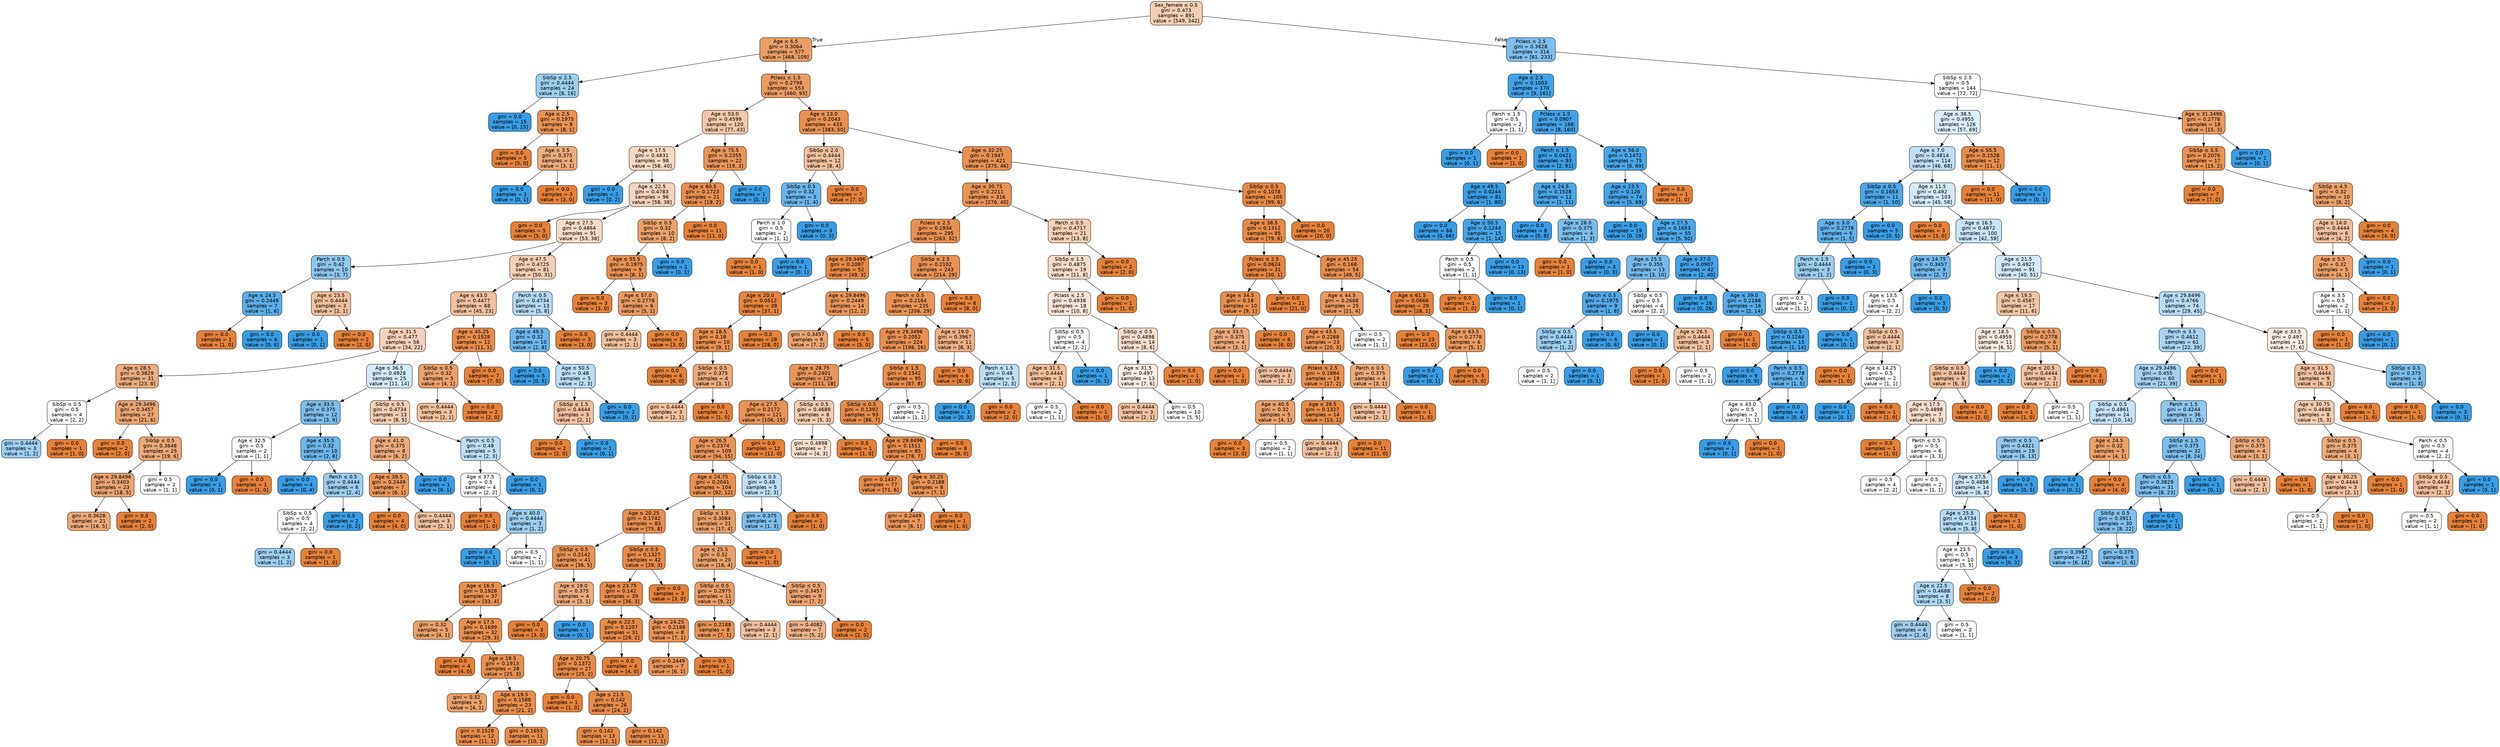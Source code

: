 digraph Tree {
node [shape=box, style="filled, rounded", color="black", fontname=helvetica] ;
edge [fontname=helvetica] ;
0 [label=<Sex_female &le; 0.5<br/>gini = 0.473<br/>samples = 891<br/>value = [549, 342]>, fillcolor="#e5813960"] ;
1 [label=<Age &le; 6.5<br/>gini = 0.3064<br/>samples = 577<br/>value = [468, 109]>, fillcolor="#e58139c4"] ;
0 -> 1 [labeldistance=2.5, labelangle=45, headlabel="True"] ;
2 [label=<SibSp &le; 2.5<br/>gini = 0.4444<br/>samples = 24<br/>value = [8, 16]>, fillcolor="#399de57f"] ;
1 -> 2 ;
3 [label=<gini = 0.0<br/>samples = 15<br/>value = [0, 15]>, fillcolor="#399de5ff"] ;
2 -> 3 ;
4 [label=<Age &le; 2.5<br/>gini = 0.1975<br/>samples = 9<br/>value = [8, 1]>, fillcolor="#e58139df"] ;
2 -> 4 ;
5 [label=<gini = 0.0<br/>samples = 5<br/>value = [5, 0]>, fillcolor="#e58139ff"] ;
4 -> 5 ;
6 [label=<Age &le; 3.5<br/>gini = 0.375<br/>samples = 4<br/>value = [3, 1]>, fillcolor="#e58139aa"] ;
4 -> 6 ;
7 [label=<gini = 0.0<br/>samples = 1<br/>value = [0, 1]>, fillcolor="#399de5ff"] ;
6 -> 7 ;
8 [label=<gini = 0.0<br/>samples = 3<br/>value = [3, 0]>, fillcolor="#e58139ff"] ;
6 -> 8 ;
9 [label=<Pclass &le; 1.5<br/>gini = 0.2798<br/>samples = 553<br/>value = [460, 93]>, fillcolor="#e58139cb"] ;
1 -> 9 ;
10 [label=<Age &le; 53.0<br/>gini = 0.4599<br/>samples = 120<br/>value = [77, 43]>, fillcolor="#e5813971"] ;
9 -> 10 ;
11 [label=<Age &le; 17.5<br/>gini = 0.4831<br/>samples = 98<br/>value = [58, 40]>, fillcolor="#e581394f"] ;
10 -> 11 ;
12 [label=<gini = 0.0<br/>samples = 2<br/>value = [0, 2]>, fillcolor="#399de5ff"] ;
11 -> 12 ;
13 [label=<Age &le; 22.5<br/>gini = 0.4783<br/>samples = 96<br/>value = [58, 38]>, fillcolor="#e5813958"] ;
11 -> 13 ;
14 [label=<gini = 0.0<br/>samples = 5<br/>value = [5, 0]>, fillcolor="#e58139ff"] ;
13 -> 14 ;
15 [label=<Age &le; 27.5<br/>gini = 0.4864<br/>samples = 91<br/>value = [53, 38]>, fillcolor="#e5813948"] ;
13 -> 15 ;
16 [label=<Parch &le; 0.5<br/>gini = 0.42<br/>samples = 10<br/>value = [3, 7]>, fillcolor="#399de592"] ;
15 -> 16 ;
17 [label=<Age &le; 24.5<br/>gini = 0.2449<br/>samples = 7<br/>value = [1, 6]>, fillcolor="#399de5d4"] ;
16 -> 17 ;
18 [label=<gini = 0.0<br/>samples = 1<br/>value = [1, 0]>, fillcolor="#e58139ff"] ;
17 -> 18 ;
19 [label=<gini = 0.0<br/>samples = 6<br/>value = [0, 6]>, fillcolor="#399de5ff"] ;
17 -> 19 ;
20 [label=<Age &le; 23.5<br/>gini = 0.4444<br/>samples = 3<br/>value = [2, 1]>, fillcolor="#e581397f"] ;
16 -> 20 ;
21 [label=<gini = 0.0<br/>samples = 1<br/>value = [0, 1]>, fillcolor="#399de5ff"] ;
20 -> 21 ;
22 [label=<gini = 0.0<br/>samples = 2<br/>value = [2, 0]>, fillcolor="#e58139ff"] ;
20 -> 22 ;
23 [label=<Age &le; 47.5<br/>gini = 0.4725<br/>samples = 81<br/>value = [50, 31]>, fillcolor="#e5813961"] ;
15 -> 23 ;
24 [label=<Age &le; 43.0<br/>gini = 0.4477<br/>samples = 68<br/>value = [45, 23]>, fillcolor="#e581397d"] ;
23 -> 24 ;
25 [label=<Age &le; 31.5<br/>gini = 0.477<br/>samples = 56<br/>value = [34, 22]>, fillcolor="#e581395a"] ;
24 -> 25 ;
26 [label=<Age &le; 28.5<br/>gini = 0.3829<br/>samples = 31<br/>value = [23, 8]>, fillcolor="#e58139a6"] ;
25 -> 26 ;
27 [label=<SibSp &le; 0.5<br/>gini = 0.5<br/>samples = 4<br/>value = [2, 2]>, fillcolor="#e5813900"] ;
26 -> 27 ;
28 [label=<gini = 0.4444<br/>samples = 3<br/>value = [1, 2]>, fillcolor="#399de57f"] ;
27 -> 28 ;
29 [label=<gini = 0.0<br/>samples = 1<br/>value = [1, 0]>, fillcolor="#e58139ff"] ;
27 -> 29 ;
30 [label=<Age &le; 29.3496<br/>gini = 0.3457<br/>samples = 27<br/>value = [21, 6]>, fillcolor="#e58139b6"] ;
26 -> 30 ;
31 [label=<gini = 0.0<br/>samples = 2<br/>value = [2, 0]>, fillcolor="#e58139ff"] ;
30 -> 31 ;
32 [label=<SibSp &le; 0.5<br/>gini = 0.3648<br/>samples = 25<br/>value = [19, 6]>, fillcolor="#e58139ae"] ;
30 -> 32 ;
33 [label=<Age &le; 29.8496<br/>gini = 0.3403<br/>samples = 23<br/>value = [18, 5]>, fillcolor="#e58139b8"] ;
32 -> 33 ;
34 [label=<gini = 0.3628<br/>samples = 21<br/>value = [16, 5]>, fillcolor="#e58139af"] ;
33 -> 34 ;
35 [label=<gini = 0.0<br/>samples = 2<br/>value = [2, 0]>, fillcolor="#e58139ff"] ;
33 -> 35 ;
36 [label=<gini = 0.5<br/>samples = 2<br/>value = [1, 1]>, fillcolor="#e5813900"] ;
32 -> 36 ;
37 [label=<Age &le; 36.5<br/>gini = 0.4928<br/>samples = 25<br/>value = [11, 14]>, fillcolor="#399de537"] ;
25 -> 37 ;
38 [label=<Age &le; 33.5<br/>gini = 0.375<br/>samples = 12<br/>value = [3, 9]>, fillcolor="#399de5aa"] ;
37 -> 38 ;
39 [label=<Age &le; 32.5<br/>gini = 0.5<br/>samples = 2<br/>value = [1, 1]>, fillcolor="#e5813900"] ;
38 -> 39 ;
40 [label=<gini = 0.0<br/>samples = 1<br/>value = [0, 1]>, fillcolor="#399de5ff"] ;
39 -> 40 ;
41 [label=<gini = 0.0<br/>samples = 1<br/>value = [1, 0]>, fillcolor="#e58139ff"] ;
39 -> 41 ;
42 [label=<Age &le; 35.5<br/>gini = 0.32<br/>samples = 10<br/>value = [2, 8]>, fillcolor="#399de5bf"] ;
38 -> 42 ;
43 [label=<gini = 0.0<br/>samples = 4<br/>value = [0, 4]>, fillcolor="#399de5ff"] ;
42 -> 43 ;
44 [label=<Parch &le; 0.5<br/>gini = 0.4444<br/>samples = 6<br/>value = [2, 4]>, fillcolor="#399de57f"] ;
42 -> 44 ;
45 [label=<SibSp &le; 0.5<br/>gini = 0.5<br/>samples = 4<br/>value = [2, 2]>, fillcolor="#e5813900"] ;
44 -> 45 ;
46 [label=<gini = 0.4444<br/>samples = 3<br/>value = [1, 2]>, fillcolor="#399de57f"] ;
45 -> 46 ;
47 [label=<gini = 0.0<br/>samples = 1<br/>value = [1, 0]>, fillcolor="#e58139ff"] ;
45 -> 47 ;
48 [label=<gini = 0.0<br/>samples = 2<br/>value = [0, 2]>, fillcolor="#399de5ff"] ;
44 -> 48 ;
49 [label=<SibSp &le; 0.5<br/>gini = 0.4734<br/>samples = 13<br/>value = [8, 5]>, fillcolor="#e5813960"] ;
37 -> 49 ;
50 [label=<Age &le; 41.0<br/>gini = 0.375<br/>samples = 8<br/>value = [6, 2]>, fillcolor="#e58139aa"] ;
49 -> 50 ;
51 [label=<Age &le; 39.5<br/>gini = 0.2449<br/>samples = 7<br/>value = [6, 1]>, fillcolor="#e58139d4"] ;
50 -> 51 ;
52 [label=<gini = 0.0<br/>samples = 4<br/>value = [4, 0]>, fillcolor="#e58139ff"] ;
51 -> 52 ;
53 [label=<gini = 0.4444<br/>samples = 3<br/>value = [2, 1]>, fillcolor="#e581397f"] ;
51 -> 53 ;
54 [label=<gini = 0.0<br/>samples = 1<br/>value = [0, 1]>, fillcolor="#399de5ff"] ;
50 -> 54 ;
55 [label=<Parch &le; 0.5<br/>gini = 0.48<br/>samples = 5<br/>value = [2, 3]>, fillcolor="#399de555"] ;
49 -> 55 ;
56 [label=<Age &le; 37.5<br/>gini = 0.5<br/>samples = 4<br/>value = [2, 2]>, fillcolor="#e5813900"] ;
55 -> 56 ;
57 [label=<gini = 0.0<br/>samples = 1<br/>value = [1, 0]>, fillcolor="#e58139ff"] ;
56 -> 57 ;
58 [label=<Age &le; 40.0<br/>gini = 0.4444<br/>samples = 3<br/>value = [1, 2]>, fillcolor="#399de57f"] ;
56 -> 58 ;
59 [label=<gini = 0.0<br/>samples = 1<br/>value = [0, 1]>, fillcolor="#399de5ff"] ;
58 -> 59 ;
60 [label=<gini = 0.5<br/>samples = 2<br/>value = [1, 1]>, fillcolor="#e5813900"] ;
58 -> 60 ;
61 [label=<gini = 0.0<br/>samples = 1<br/>value = [0, 1]>, fillcolor="#399de5ff"] ;
55 -> 61 ;
62 [label=<Age &le; 45.25<br/>gini = 0.1528<br/>samples = 12<br/>value = [11, 1]>, fillcolor="#e58139e8"] ;
24 -> 62 ;
63 [label=<SibSp &le; 0.5<br/>gini = 0.32<br/>samples = 5<br/>value = [4, 1]>, fillcolor="#e58139bf"] ;
62 -> 63 ;
64 [label=<gini = 0.4444<br/>samples = 3<br/>value = [2, 1]>, fillcolor="#e581397f"] ;
63 -> 64 ;
65 [label=<gini = 0.0<br/>samples = 2<br/>value = [2, 0]>, fillcolor="#e58139ff"] ;
63 -> 65 ;
66 [label=<gini = 0.0<br/>samples = 7<br/>value = [7, 0]>, fillcolor="#e58139ff"] ;
62 -> 66 ;
67 [label=<Parch &le; 0.5<br/>gini = 0.4734<br/>samples = 13<br/>value = [5, 8]>, fillcolor="#399de560"] ;
23 -> 67 ;
68 [label=<Age &le; 49.5<br/>gini = 0.32<br/>samples = 10<br/>value = [2, 8]>, fillcolor="#399de5bf"] ;
67 -> 68 ;
69 [label=<gini = 0.0<br/>samples = 5<br/>value = [0, 5]>, fillcolor="#399de5ff"] ;
68 -> 69 ;
70 [label=<Age &le; 50.5<br/>gini = 0.48<br/>samples = 5<br/>value = [2, 3]>, fillcolor="#399de555"] ;
68 -> 70 ;
71 [label=<SibSp &le; 1.5<br/>gini = 0.4444<br/>samples = 3<br/>value = [2, 1]>, fillcolor="#e581397f"] ;
70 -> 71 ;
72 [label=<gini = 0.0<br/>samples = 2<br/>value = [2, 0]>, fillcolor="#e58139ff"] ;
71 -> 72 ;
73 [label=<gini = 0.0<br/>samples = 1<br/>value = [0, 1]>, fillcolor="#399de5ff"] ;
71 -> 73 ;
74 [label=<gini = 0.0<br/>samples = 2<br/>value = [0, 2]>, fillcolor="#399de5ff"] ;
70 -> 74 ;
75 [label=<gini = 0.0<br/>samples = 3<br/>value = [3, 0]>, fillcolor="#e58139ff"] ;
67 -> 75 ;
76 [label=<Age &le; 75.5<br/>gini = 0.2355<br/>samples = 22<br/>value = [19, 3]>, fillcolor="#e58139d7"] ;
10 -> 76 ;
77 [label=<Age &le; 60.5<br/>gini = 0.1723<br/>samples = 21<br/>value = [19, 2]>, fillcolor="#e58139e4"] ;
76 -> 77 ;
78 [label=<SibSp &le; 0.5<br/>gini = 0.32<br/>samples = 10<br/>value = [8, 2]>, fillcolor="#e58139bf"] ;
77 -> 78 ;
79 [label=<Age &le; 55.5<br/>gini = 0.1975<br/>samples = 9<br/>value = [8, 1]>, fillcolor="#e58139df"] ;
78 -> 79 ;
80 [label=<gini = 0.0<br/>samples = 3<br/>value = [3, 0]>, fillcolor="#e58139ff"] ;
79 -> 80 ;
81 [label=<Age &le; 57.0<br/>gini = 0.2778<br/>samples = 6<br/>value = [5, 1]>, fillcolor="#e58139cc"] ;
79 -> 81 ;
82 [label=<gini = 0.4444<br/>samples = 3<br/>value = [2, 1]>, fillcolor="#e581397f"] ;
81 -> 82 ;
83 [label=<gini = 0.0<br/>samples = 3<br/>value = [3, 0]>, fillcolor="#e58139ff"] ;
81 -> 83 ;
84 [label=<gini = 0.0<br/>samples = 1<br/>value = [0, 1]>, fillcolor="#399de5ff"] ;
78 -> 84 ;
85 [label=<gini = 0.0<br/>samples = 11<br/>value = [11, 0]>, fillcolor="#e58139ff"] ;
77 -> 85 ;
86 [label=<gini = 0.0<br/>samples = 1<br/>value = [0, 1]>, fillcolor="#399de5ff"] ;
76 -> 86 ;
87 [label=<Age &le; 13.0<br/>gini = 0.2043<br/>samples = 433<br/>value = [383, 50]>, fillcolor="#e58139de"] ;
9 -> 87 ;
88 [label=<SibSp &le; 2.0<br/>gini = 0.4444<br/>samples = 12<br/>value = [8, 4]>, fillcolor="#e581397f"] ;
87 -> 88 ;
89 [label=<SibSp &le; 0.5<br/>gini = 0.32<br/>samples = 5<br/>value = [1, 4]>, fillcolor="#399de5bf"] ;
88 -> 89 ;
90 [label=<Parch &le; 1.0<br/>gini = 0.5<br/>samples = 2<br/>value = [1, 1]>, fillcolor="#e5813900"] ;
89 -> 90 ;
91 [label=<gini = 0.0<br/>samples = 1<br/>value = [1, 0]>, fillcolor="#e58139ff"] ;
90 -> 91 ;
92 [label=<gini = 0.0<br/>samples = 1<br/>value = [0, 1]>, fillcolor="#399de5ff"] ;
90 -> 92 ;
93 [label=<gini = 0.0<br/>samples = 3<br/>value = [0, 3]>, fillcolor="#399de5ff"] ;
89 -> 93 ;
94 [label=<gini = 0.0<br/>samples = 7<br/>value = [7, 0]>, fillcolor="#e58139ff"] ;
88 -> 94 ;
95 [label=<Age &le; 32.25<br/>gini = 0.1947<br/>samples = 421<br/>value = [375, 46]>, fillcolor="#e58139e0"] ;
87 -> 95 ;
96 [label=<Age &le; 30.75<br/>gini = 0.2211<br/>samples = 316<br/>value = [276, 40]>, fillcolor="#e58139da"] ;
95 -> 96 ;
97 [label=<Pclass &le; 2.5<br/>gini = 0.1934<br/>samples = 295<br/>value = [263, 32]>, fillcolor="#e58139e0"] ;
96 -> 97 ;
98 [label=<Age &le; 29.3496<br/>gini = 0.1087<br/>samples = 52<br/>value = [49, 3]>, fillcolor="#e58139ef"] ;
97 -> 98 ;
99 [label=<Age &le; 20.0<br/>gini = 0.0512<br/>samples = 38<br/>value = [37, 1]>, fillcolor="#e58139f8"] ;
98 -> 99 ;
100 [label=<Age &le; 18.5<br/>gini = 0.18<br/>samples = 10<br/>value = [9, 1]>, fillcolor="#e58139e3"] ;
99 -> 100 ;
101 [label=<gini = 0.0<br/>samples = 6<br/>value = [6, 0]>, fillcolor="#e58139ff"] ;
100 -> 101 ;
102 [label=<SibSp &le; 0.5<br/>gini = 0.375<br/>samples = 4<br/>value = [3, 1]>, fillcolor="#e58139aa"] ;
100 -> 102 ;
103 [label=<gini = 0.4444<br/>samples = 3<br/>value = [2, 1]>, fillcolor="#e581397f"] ;
102 -> 103 ;
104 [label=<gini = 0.0<br/>samples = 1<br/>value = [1, 0]>, fillcolor="#e58139ff"] ;
102 -> 104 ;
105 [label=<gini = 0.0<br/>samples = 28<br/>value = [28, 0]>, fillcolor="#e58139ff"] ;
99 -> 105 ;
106 [label=<Age &le; 29.8496<br/>gini = 0.2449<br/>samples = 14<br/>value = [12, 2]>, fillcolor="#e58139d4"] ;
98 -> 106 ;
107 [label=<gini = 0.3457<br/>samples = 9<br/>value = [7, 2]>, fillcolor="#e58139b6"] ;
106 -> 107 ;
108 [label=<gini = 0.0<br/>samples = 5<br/>value = [5, 0]>, fillcolor="#e58139ff"] ;
106 -> 108 ;
109 [label=<SibSp &le; 2.5<br/>gini = 0.2102<br/>samples = 243<br/>value = [214, 29]>, fillcolor="#e58139dc"] ;
97 -> 109 ;
110 [label=<Parch &le; 0.5<br/>gini = 0.2164<br/>samples = 235<br/>value = [206, 29]>, fillcolor="#e58139db"] ;
109 -> 110 ;
111 [label=<Age &le; 29.3496<br/>gini = 0.2052<br/>samples = 224<br/>value = [198, 26]>, fillcolor="#e58139de"] ;
110 -> 111 ;
112 [label=<Age &le; 28.75<br/>gini = 0.2401<br/>samples = 129<br/>value = [111, 18]>, fillcolor="#e58139d6"] ;
111 -> 112 ;
113 [label=<Age &le; 27.5<br/>gini = 0.2172<br/>samples = 121<br/>value = [106, 15]>, fillcolor="#e58139db"] ;
112 -> 113 ;
114 [label=<Age &le; 26.5<br/>gini = 0.2374<br/>samples = 109<br/>value = [94, 15]>, fillcolor="#e58139d6"] ;
113 -> 114 ;
115 [label=<Age &le; 24.75<br/>gini = 0.2041<br/>samples = 104<br/>value = [92, 12]>, fillcolor="#e58139de"] ;
114 -> 115 ;
116 [label=<Age &le; 20.25<br/>gini = 0.1742<br/>samples = 83<br/>value = [75, 8]>, fillcolor="#e58139e4"] ;
115 -> 116 ;
117 [label=<SibSp &le; 0.5<br/>gini = 0.2142<br/>samples = 41<br/>value = [36, 5]>, fillcolor="#e58139dc"] ;
116 -> 117 ;
118 [label=<Age &le; 16.5<br/>gini = 0.1928<br/>samples = 37<br/>value = [33, 4]>, fillcolor="#e58139e0"] ;
117 -> 118 ;
119 [label=<gini = 0.32<br/>samples = 5<br/>value = [4, 1]>, fillcolor="#e58139bf"] ;
118 -> 119 ;
120 [label=<Age &le; 17.5<br/>gini = 0.1699<br/>samples = 32<br/>value = [29, 3]>, fillcolor="#e58139e5"] ;
118 -> 120 ;
121 [label=<gini = 0.0<br/>samples = 4<br/>value = [4, 0]>, fillcolor="#e58139ff"] ;
120 -> 121 ;
122 [label=<Age &le; 18.5<br/>gini = 0.1913<br/>samples = 28<br/>value = [25, 3]>, fillcolor="#e58139e0"] ;
120 -> 122 ;
123 [label=<gini = 0.32<br/>samples = 5<br/>value = [4, 1]>, fillcolor="#e58139bf"] ;
122 -> 123 ;
124 [label=<Age &le; 19.5<br/>gini = 0.1588<br/>samples = 23<br/>value = [21, 2]>, fillcolor="#e58139e7"] ;
122 -> 124 ;
125 [label=<gini = 0.1528<br/>samples = 12<br/>value = [11, 1]>, fillcolor="#e58139e8"] ;
124 -> 125 ;
126 [label=<gini = 0.1653<br/>samples = 11<br/>value = [10, 1]>, fillcolor="#e58139e6"] ;
124 -> 126 ;
127 [label=<Age &le; 19.0<br/>gini = 0.375<br/>samples = 4<br/>value = [3, 1]>, fillcolor="#e58139aa"] ;
117 -> 127 ;
128 [label=<gini = 0.0<br/>samples = 3<br/>value = [3, 0]>, fillcolor="#e58139ff"] ;
127 -> 128 ;
129 [label=<gini = 0.0<br/>samples = 1<br/>value = [0, 1]>, fillcolor="#399de5ff"] ;
127 -> 129 ;
130 [label=<SibSp &le; 0.5<br/>gini = 0.1327<br/>samples = 42<br/>value = [39, 3]>, fillcolor="#e58139eb"] ;
116 -> 130 ;
131 [label=<Age &le; 23.75<br/>gini = 0.142<br/>samples = 39<br/>value = [36, 3]>, fillcolor="#e58139ea"] ;
130 -> 131 ;
132 [label=<Age &le; 22.5<br/>gini = 0.1207<br/>samples = 31<br/>value = [29, 2]>, fillcolor="#e58139ed"] ;
131 -> 132 ;
133 [label=<Age &le; 20.75<br/>gini = 0.1372<br/>samples = 27<br/>value = [25, 2]>, fillcolor="#e58139eb"] ;
132 -> 133 ;
134 [label=<gini = 0.0<br/>samples = 1<br/>value = [1, 0]>, fillcolor="#e58139ff"] ;
133 -> 134 ;
135 [label=<Age &le; 21.5<br/>gini = 0.142<br/>samples = 26<br/>value = [24, 2]>, fillcolor="#e58139ea"] ;
133 -> 135 ;
136 [label=<gini = 0.142<br/>samples = 13<br/>value = [12, 1]>, fillcolor="#e58139ea"] ;
135 -> 136 ;
137 [label=<gini = 0.142<br/>samples = 13<br/>value = [12, 1]>, fillcolor="#e58139ea"] ;
135 -> 137 ;
138 [label=<gini = 0.0<br/>samples = 4<br/>value = [4, 0]>, fillcolor="#e58139ff"] ;
132 -> 138 ;
139 [label=<Age &le; 24.25<br/>gini = 0.2188<br/>samples = 8<br/>value = [7, 1]>, fillcolor="#e58139db"] ;
131 -> 139 ;
140 [label=<gini = 0.2449<br/>samples = 7<br/>value = [6, 1]>, fillcolor="#e58139d4"] ;
139 -> 140 ;
141 [label=<gini = 0.0<br/>samples = 1<br/>value = [1, 0]>, fillcolor="#e58139ff"] ;
139 -> 141 ;
142 [label=<gini = 0.0<br/>samples = 3<br/>value = [3, 0]>, fillcolor="#e58139ff"] ;
130 -> 142 ;
143 [label=<SibSp &le; 1.5<br/>gini = 0.3084<br/>samples = 21<br/>value = [17, 4]>, fillcolor="#e58139c3"] ;
115 -> 143 ;
144 [label=<Age &le; 25.5<br/>gini = 0.32<br/>samples = 20<br/>value = [16, 4]>, fillcolor="#e58139bf"] ;
143 -> 144 ;
145 [label=<SibSp &le; 0.5<br/>gini = 0.2975<br/>samples = 11<br/>value = [9, 2]>, fillcolor="#e58139c6"] ;
144 -> 145 ;
146 [label=<gini = 0.2188<br/>samples = 8<br/>value = [7, 1]>, fillcolor="#e58139db"] ;
145 -> 146 ;
147 [label=<gini = 0.4444<br/>samples = 3<br/>value = [2, 1]>, fillcolor="#e581397f"] ;
145 -> 147 ;
148 [label=<SibSp &le; 0.5<br/>gini = 0.3457<br/>samples = 9<br/>value = [7, 2]>, fillcolor="#e58139b6"] ;
144 -> 148 ;
149 [label=<gini = 0.4082<br/>samples = 7<br/>value = [5, 2]>, fillcolor="#e5813999"] ;
148 -> 149 ;
150 [label=<gini = 0.0<br/>samples = 2<br/>value = [2, 0]>, fillcolor="#e58139ff"] ;
148 -> 150 ;
151 [label=<gini = 0.0<br/>samples = 1<br/>value = [1, 0]>, fillcolor="#e58139ff"] ;
143 -> 151 ;
152 [label=<SibSp &le; 0.5<br/>gini = 0.48<br/>samples = 5<br/>value = [2, 3]>, fillcolor="#399de555"] ;
114 -> 152 ;
153 [label=<gini = 0.375<br/>samples = 4<br/>value = [1, 3]>, fillcolor="#399de5aa"] ;
152 -> 153 ;
154 [label=<gini = 0.0<br/>samples = 1<br/>value = [1, 0]>, fillcolor="#e58139ff"] ;
152 -> 154 ;
155 [label=<gini = 0.0<br/>samples = 12<br/>value = [12, 0]>, fillcolor="#e58139ff"] ;
113 -> 155 ;
156 [label=<SibSp &le; 0.5<br/>gini = 0.4688<br/>samples = 8<br/>value = [5, 3]>, fillcolor="#e5813966"] ;
112 -> 156 ;
157 [label=<gini = 0.4898<br/>samples = 7<br/>value = [4, 3]>, fillcolor="#e5813940"] ;
156 -> 157 ;
158 [label=<gini = 0.0<br/>samples = 1<br/>value = [1, 0]>, fillcolor="#e58139ff"] ;
156 -> 158 ;
159 [label=<SibSp &le; 1.5<br/>gini = 0.1542<br/>samples = 95<br/>value = [87, 8]>, fillcolor="#e58139e8"] ;
111 -> 159 ;
160 [label=<SibSp &le; 0.5<br/>gini = 0.1392<br/>samples = 93<br/>value = [86, 7]>, fillcolor="#e58139ea"] ;
159 -> 160 ;
161 [label=<Age &le; 29.8496<br/>gini = 0.1511<br/>samples = 85<br/>value = [78, 7]>, fillcolor="#e58139e8"] ;
160 -> 161 ;
162 [label=<gini = 0.1437<br/>samples = 77<br/>value = [71, 6]>, fillcolor="#e58139e9"] ;
161 -> 162 ;
163 [label=<Age &le; 30.25<br/>gini = 0.2188<br/>samples = 8<br/>value = [7, 1]>, fillcolor="#e58139db"] ;
161 -> 163 ;
164 [label=<gini = 0.2449<br/>samples = 7<br/>value = [6, 1]>, fillcolor="#e58139d4"] ;
163 -> 164 ;
165 [label=<gini = 0.0<br/>samples = 1<br/>value = [1, 0]>, fillcolor="#e58139ff"] ;
163 -> 165 ;
166 [label=<gini = 0.0<br/>samples = 8<br/>value = [8, 0]>, fillcolor="#e58139ff"] ;
160 -> 166 ;
167 [label=<gini = 0.5<br/>samples = 2<br/>value = [1, 1]>, fillcolor="#e5813900"] ;
159 -> 167 ;
168 [label=<Age &le; 19.0<br/>gini = 0.3967<br/>samples = 11<br/>value = [8, 3]>, fillcolor="#e581399f"] ;
110 -> 168 ;
169 [label=<gini = 0.0<br/>samples = 6<br/>value = [6, 0]>, fillcolor="#e58139ff"] ;
168 -> 169 ;
170 [label=<Parch &le; 1.5<br/>gini = 0.48<br/>samples = 5<br/>value = [2, 3]>, fillcolor="#399de555"] ;
168 -> 170 ;
171 [label=<gini = 0.0<br/>samples = 3<br/>value = [0, 3]>, fillcolor="#399de5ff"] ;
170 -> 171 ;
172 [label=<gini = 0.0<br/>samples = 2<br/>value = [2, 0]>, fillcolor="#e58139ff"] ;
170 -> 172 ;
173 [label=<gini = 0.0<br/>samples = 8<br/>value = [8, 0]>, fillcolor="#e58139ff"] ;
109 -> 173 ;
174 [label=<Parch &le; 0.5<br/>gini = 0.4717<br/>samples = 21<br/>value = [13, 8]>, fillcolor="#e5813962"] ;
96 -> 174 ;
175 [label=<SibSp &le; 1.5<br/>gini = 0.4875<br/>samples = 19<br/>value = [11, 8]>, fillcolor="#e5813946"] ;
174 -> 175 ;
176 [label=<Pclass &le; 2.5<br/>gini = 0.4938<br/>samples = 18<br/>value = [10, 8]>, fillcolor="#e5813933"] ;
175 -> 176 ;
177 [label=<SibSp &le; 0.5<br/>gini = 0.5<br/>samples = 4<br/>value = [2, 2]>, fillcolor="#e5813900"] ;
176 -> 177 ;
178 [label=<Age &le; 31.5<br/>gini = 0.4444<br/>samples = 3<br/>value = [2, 1]>, fillcolor="#e581397f"] ;
177 -> 178 ;
179 [label=<gini = 0.5<br/>samples = 2<br/>value = [1, 1]>, fillcolor="#e5813900"] ;
178 -> 179 ;
180 [label=<gini = 0.0<br/>samples = 1<br/>value = [1, 0]>, fillcolor="#e58139ff"] ;
178 -> 180 ;
181 [label=<gini = 0.0<br/>samples = 1<br/>value = [0, 1]>, fillcolor="#399de5ff"] ;
177 -> 181 ;
182 [label=<SibSp &le; 0.5<br/>gini = 0.4898<br/>samples = 14<br/>value = [8, 6]>, fillcolor="#e5813940"] ;
176 -> 182 ;
183 [label=<Age &le; 31.5<br/>gini = 0.497<br/>samples = 13<br/>value = [7, 6]>, fillcolor="#e5813924"] ;
182 -> 183 ;
184 [label=<gini = 0.4444<br/>samples = 3<br/>value = [2, 1]>, fillcolor="#e581397f"] ;
183 -> 184 ;
185 [label=<gini = 0.5<br/>samples = 10<br/>value = [5, 5]>, fillcolor="#e5813900"] ;
183 -> 185 ;
186 [label=<gini = 0.0<br/>samples = 1<br/>value = [1, 0]>, fillcolor="#e58139ff"] ;
182 -> 186 ;
187 [label=<gini = 0.0<br/>samples = 1<br/>value = [1, 0]>, fillcolor="#e58139ff"] ;
175 -> 187 ;
188 [label=<gini = 0.0<br/>samples = 2<br/>value = [2, 0]>, fillcolor="#e58139ff"] ;
174 -> 188 ;
189 [label=<SibSp &le; 0.5<br/>gini = 0.1078<br/>samples = 105<br/>value = [99, 6]>, fillcolor="#e58139f0"] ;
95 -> 189 ;
190 [label=<Age &le; 38.5<br/>gini = 0.1312<br/>samples = 85<br/>value = [79, 6]>, fillcolor="#e58139ec"] ;
189 -> 190 ;
191 [label=<Pclass &le; 2.5<br/>gini = 0.0624<br/>samples = 31<br/>value = [30, 1]>, fillcolor="#e58139f6"] ;
190 -> 191 ;
192 [label=<Age &le; 34.5<br/>gini = 0.18<br/>samples = 10<br/>value = [9, 1]>, fillcolor="#e58139e3"] ;
191 -> 192 ;
193 [label=<Age &le; 33.5<br/>gini = 0.375<br/>samples = 4<br/>value = [3, 1]>, fillcolor="#e58139aa"] ;
192 -> 193 ;
194 [label=<gini = 0.0<br/>samples = 1<br/>value = [1, 0]>, fillcolor="#e58139ff"] ;
193 -> 194 ;
195 [label=<gini = 0.4444<br/>samples = 3<br/>value = [2, 1]>, fillcolor="#e581397f"] ;
193 -> 195 ;
196 [label=<gini = 0.0<br/>samples = 6<br/>value = [6, 0]>, fillcolor="#e58139ff"] ;
192 -> 196 ;
197 [label=<gini = 0.0<br/>samples = 21<br/>value = [21, 0]>, fillcolor="#e58139ff"] ;
191 -> 197 ;
198 [label=<Age &le; 45.25<br/>gini = 0.168<br/>samples = 54<br/>value = [49, 5]>, fillcolor="#e58139e5"] ;
190 -> 198 ;
199 [label=<Age &le; 44.5<br/>gini = 0.2688<br/>samples = 25<br/>value = [21, 4]>, fillcolor="#e58139ce"] ;
198 -> 199 ;
200 [label=<Age &le; 43.5<br/>gini = 0.2268<br/>samples = 23<br/>value = [20, 3]>, fillcolor="#e58139d9"] ;
199 -> 200 ;
201 [label=<Pclass &le; 2.5<br/>gini = 0.1884<br/>samples = 19<br/>value = [17, 2]>, fillcolor="#e58139e1"] ;
200 -> 201 ;
202 [label=<Age &le; 40.5<br/>gini = 0.32<br/>samples = 5<br/>value = [4, 1]>, fillcolor="#e58139bf"] ;
201 -> 202 ;
203 [label=<gini = 0.0<br/>samples = 3<br/>value = [3, 0]>, fillcolor="#e58139ff"] ;
202 -> 203 ;
204 [label=<gini = 0.5<br/>samples = 2<br/>value = [1, 1]>, fillcolor="#e5813900"] ;
202 -> 204 ;
205 [label=<Age &le; 39.5<br/>gini = 0.1327<br/>samples = 14<br/>value = [13, 1]>, fillcolor="#e58139eb"] ;
201 -> 205 ;
206 [label=<gini = 0.4444<br/>samples = 3<br/>value = [2, 1]>, fillcolor="#e581397f"] ;
205 -> 206 ;
207 [label=<gini = 0.0<br/>samples = 11<br/>value = [11, 0]>, fillcolor="#e58139ff"] ;
205 -> 207 ;
208 [label=<Parch &le; 0.5<br/>gini = 0.375<br/>samples = 4<br/>value = [3, 1]>, fillcolor="#e58139aa"] ;
200 -> 208 ;
209 [label=<gini = 0.4444<br/>samples = 3<br/>value = [2, 1]>, fillcolor="#e581397f"] ;
208 -> 209 ;
210 [label=<gini = 0.0<br/>samples = 1<br/>value = [1, 0]>, fillcolor="#e58139ff"] ;
208 -> 210 ;
211 [label=<gini = 0.5<br/>samples = 2<br/>value = [1, 1]>, fillcolor="#e5813900"] ;
199 -> 211 ;
212 [label=<Age &le; 61.5<br/>gini = 0.0666<br/>samples = 29<br/>value = [28, 1]>, fillcolor="#e58139f6"] ;
198 -> 212 ;
213 [label=<gini = 0.0<br/>samples = 23<br/>value = [23, 0]>, fillcolor="#e58139ff"] ;
212 -> 213 ;
214 [label=<Age &le; 63.5<br/>gini = 0.2778<br/>samples = 6<br/>value = [5, 1]>, fillcolor="#e58139cc"] ;
212 -> 214 ;
215 [label=<gini = 0.0<br/>samples = 1<br/>value = [0, 1]>, fillcolor="#399de5ff"] ;
214 -> 215 ;
216 [label=<gini = 0.0<br/>samples = 5<br/>value = [5, 0]>, fillcolor="#e58139ff"] ;
214 -> 216 ;
217 [label=<gini = 0.0<br/>samples = 20<br/>value = [20, 0]>, fillcolor="#e58139ff"] ;
189 -> 217 ;
218 [label=<Pclass &le; 2.5<br/>gini = 0.3828<br/>samples = 314<br/>value = [81, 233]>, fillcolor="#399de5a6"] ;
0 -> 218 [labeldistance=2.5, labelangle=-45, headlabel="False"] ;
219 [label=<Age &le; 2.5<br/>gini = 0.1003<br/>samples = 170<br/>value = [9, 161]>, fillcolor="#399de5f1"] ;
218 -> 219 ;
220 [label=<Parch &le; 1.5<br/>gini = 0.5<br/>samples = 2<br/>value = [1, 1]>, fillcolor="#e5813900"] ;
219 -> 220 ;
221 [label=<gini = 0.0<br/>samples = 1<br/>value = [0, 1]>, fillcolor="#399de5ff"] ;
220 -> 221 ;
222 [label=<gini = 0.0<br/>samples = 1<br/>value = [1, 0]>, fillcolor="#e58139ff"] ;
220 -> 222 ;
223 [label=<Pclass &le; 1.5<br/>gini = 0.0907<br/>samples = 168<br/>value = [8, 160]>, fillcolor="#399de5f2"] ;
219 -> 223 ;
224 [label=<Parch &le; 1.5<br/>gini = 0.0421<br/>samples = 93<br/>value = [2, 91]>, fillcolor="#399de5f9"] ;
223 -> 224 ;
225 [label=<Age &le; 49.5<br/>gini = 0.0244<br/>samples = 81<br/>value = [1, 80]>, fillcolor="#399de5fc"] ;
224 -> 225 ;
226 [label=<gini = 0.0<br/>samples = 66<br/>value = [0, 66]>, fillcolor="#399de5ff"] ;
225 -> 226 ;
227 [label=<Age &le; 50.5<br/>gini = 0.1244<br/>samples = 15<br/>value = [1, 14]>, fillcolor="#399de5ed"] ;
225 -> 227 ;
228 [label=<Parch &le; 0.5<br/>gini = 0.5<br/>samples = 2<br/>value = [1, 1]>, fillcolor="#e5813900"] ;
227 -> 228 ;
229 [label=<gini = 0.0<br/>samples = 1<br/>value = [1, 0]>, fillcolor="#e58139ff"] ;
228 -> 229 ;
230 [label=<gini = 0.0<br/>samples = 1<br/>value = [0, 1]>, fillcolor="#399de5ff"] ;
228 -> 230 ;
231 [label=<gini = 0.0<br/>samples = 13<br/>value = [0, 13]>, fillcolor="#399de5ff"] ;
227 -> 231 ;
232 [label=<Age &le; 24.5<br/>gini = 0.1528<br/>samples = 12<br/>value = [1, 11]>, fillcolor="#399de5e8"] ;
224 -> 232 ;
233 [label=<gini = 0.0<br/>samples = 8<br/>value = [0, 8]>, fillcolor="#399de5ff"] ;
232 -> 233 ;
234 [label=<Age &le; 28.0<br/>gini = 0.375<br/>samples = 4<br/>value = [1, 3]>, fillcolor="#399de5aa"] ;
232 -> 234 ;
235 [label=<gini = 0.0<br/>samples = 1<br/>value = [1, 0]>, fillcolor="#e58139ff"] ;
234 -> 235 ;
236 [label=<gini = 0.0<br/>samples = 3<br/>value = [0, 3]>, fillcolor="#399de5ff"] ;
234 -> 236 ;
237 [label=<Age &le; 56.0<br/>gini = 0.1472<br/>samples = 75<br/>value = [6, 69]>, fillcolor="#399de5e9"] ;
223 -> 237 ;
238 [label=<Age &le; 23.5<br/>gini = 0.126<br/>samples = 74<br/>value = [5, 69]>, fillcolor="#399de5ed"] ;
237 -> 238 ;
239 [label=<gini = 0.0<br/>samples = 19<br/>value = [0, 19]>, fillcolor="#399de5ff"] ;
238 -> 239 ;
240 [label=<Age &le; 27.5<br/>gini = 0.1653<br/>samples = 55<br/>value = [5, 50]>, fillcolor="#399de5e6"] ;
238 -> 240 ;
241 [label=<Age &le; 25.5<br/>gini = 0.355<br/>samples = 13<br/>value = [3, 10]>, fillcolor="#399de5b3"] ;
240 -> 241 ;
242 [label=<Parch &le; 0.5<br/>gini = 0.1975<br/>samples = 9<br/>value = [1, 8]>, fillcolor="#399de5df"] ;
241 -> 242 ;
243 [label=<SibSp &le; 0.5<br/>gini = 0.4444<br/>samples = 3<br/>value = [1, 2]>, fillcolor="#399de57f"] ;
242 -> 243 ;
244 [label=<gini = 0.5<br/>samples = 2<br/>value = [1, 1]>, fillcolor="#e5813900"] ;
243 -> 244 ;
245 [label=<gini = 0.0<br/>samples = 1<br/>value = [0, 1]>, fillcolor="#399de5ff"] ;
243 -> 245 ;
246 [label=<gini = 0.0<br/>samples = 6<br/>value = [0, 6]>, fillcolor="#399de5ff"] ;
242 -> 246 ;
247 [label=<SibSp &le; 0.5<br/>gini = 0.5<br/>samples = 4<br/>value = [2, 2]>, fillcolor="#e5813900"] ;
241 -> 247 ;
248 [label=<gini = 0.0<br/>samples = 1<br/>value = [0, 1]>, fillcolor="#399de5ff"] ;
247 -> 248 ;
249 [label=<Age &le; 26.5<br/>gini = 0.4444<br/>samples = 3<br/>value = [2, 1]>, fillcolor="#e581397f"] ;
247 -> 249 ;
250 [label=<gini = 0.0<br/>samples = 1<br/>value = [1, 0]>, fillcolor="#e58139ff"] ;
249 -> 250 ;
251 [label=<gini = 0.5<br/>samples = 2<br/>value = [1, 1]>, fillcolor="#e5813900"] ;
249 -> 251 ;
252 [label=<Age &le; 37.0<br/>gini = 0.0907<br/>samples = 42<br/>value = [2, 40]>, fillcolor="#399de5f2"] ;
240 -> 252 ;
253 [label=<gini = 0.0<br/>samples = 26<br/>value = [0, 26]>, fillcolor="#399de5ff"] ;
252 -> 253 ;
254 [label=<Age &le; 39.0<br/>gini = 0.2188<br/>samples = 16<br/>value = [2, 14]>, fillcolor="#399de5db"] ;
252 -> 254 ;
255 [label=<gini = 0.0<br/>samples = 1<br/>value = [1, 0]>, fillcolor="#e58139ff"] ;
254 -> 255 ;
256 [label=<SibSp &le; 0.5<br/>gini = 0.1244<br/>samples = 15<br/>value = [1, 14]>, fillcolor="#399de5ed"] ;
254 -> 256 ;
257 [label=<gini = 0.0<br/>samples = 9<br/>value = [0, 9]>, fillcolor="#399de5ff"] ;
256 -> 257 ;
258 [label=<Parch &le; 0.5<br/>gini = 0.2778<br/>samples = 6<br/>value = [1, 5]>, fillcolor="#399de5cc"] ;
256 -> 258 ;
259 [label=<Age &le; 43.0<br/>gini = 0.5<br/>samples = 2<br/>value = [1, 1]>, fillcolor="#e5813900"] ;
258 -> 259 ;
260 [label=<gini = 0.0<br/>samples = 1<br/>value = [0, 1]>, fillcolor="#399de5ff"] ;
259 -> 260 ;
261 [label=<gini = 0.0<br/>samples = 1<br/>value = [1, 0]>, fillcolor="#e58139ff"] ;
259 -> 261 ;
262 [label=<gini = 0.0<br/>samples = 4<br/>value = [0, 4]>, fillcolor="#399de5ff"] ;
258 -> 262 ;
263 [label=<gini = 0.0<br/>samples = 1<br/>value = [1, 0]>, fillcolor="#e58139ff"] ;
237 -> 263 ;
264 [label=<SibSp &le; 2.5<br/>gini = 0.5<br/>samples = 144<br/>value = [72, 72]>, fillcolor="#e5813900"] ;
218 -> 264 ;
265 [label=<Age &le; 38.5<br/>gini = 0.4955<br/>samples = 126<br/>value = [57, 69]>, fillcolor="#399de52c"] ;
264 -> 265 ;
266 [label=<Age &le; 7.0<br/>gini = 0.4814<br/>samples = 114<br/>value = [46, 68]>, fillcolor="#399de552"] ;
265 -> 266 ;
267 [label=<SibSp &le; 0.5<br/>gini = 0.1653<br/>samples = 11<br/>value = [1, 10]>, fillcolor="#399de5e6"] ;
266 -> 267 ;
268 [label=<Age &le; 3.0<br/>gini = 0.2778<br/>samples = 6<br/>value = [1, 5]>, fillcolor="#399de5cc"] ;
267 -> 268 ;
269 [label=<Parch &le; 1.5<br/>gini = 0.4444<br/>samples = 3<br/>value = [1, 2]>, fillcolor="#399de57f"] ;
268 -> 269 ;
270 [label=<gini = 0.5<br/>samples = 2<br/>value = [1, 1]>, fillcolor="#e5813900"] ;
269 -> 270 ;
271 [label=<gini = 0.0<br/>samples = 1<br/>value = [0, 1]>, fillcolor="#399de5ff"] ;
269 -> 271 ;
272 [label=<gini = 0.0<br/>samples = 3<br/>value = [0, 3]>, fillcolor="#399de5ff"] ;
268 -> 272 ;
273 [label=<gini = 0.0<br/>samples = 5<br/>value = [0, 5]>, fillcolor="#399de5ff"] ;
267 -> 273 ;
274 [label=<Age &le; 11.5<br/>gini = 0.492<br/>samples = 103<br/>value = [45, 58]>, fillcolor="#399de539"] ;
266 -> 274 ;
275 [label=<gini = 0.0<br/>samples = 3<br/>value = [3, 0]>, fillcolor="#e58139ff"] ;
274 -> 275 ;
276 [label=<Age &le; 16.5<br/>gini = 0.4872<br/>samples = 100<br/>value = [42, 58]>, fillcolor="#399de546"] ;
274 -> 276 ;
277 [label=<Age &le; 14.75<br/>gini = 0.3457<br/>samples = 9<br/>value = [2, 7]>, fillcolor="#399de5b6"] ;
276 -> 277 ;
278 [label=<Age &le; 13.5<br/>gini = 0.5<br/>samples = 4<br/>value = [2, 2]>, fillcolor="#e5813900"] ;
277 -> 278 ;
279 [label=<gini = 0.0<br/>samples = 1<br/>value = [0, 1]>, fillcolor="#399de5ff"] ;
278 -> 279 ;
280 [label=<SibSp &le; 0.5<br/>gini = 0.4444<br/>samples = 3<br/>value = [2, 1]>, fillcolor="#e581397f"] ;
278 -> 280 ;
281 [label=<gini = 0.0<br/>samples = 1<br/>value = [1, 0]>, fillcolor="#e58139ff"] ;
280 -> 281 ;
282 [label=<Age &le; 14.25<br/>gini = 0.5<br/>samples = 2<br/>value = [1, 1]>, fillcolor="#e5813900"] ;
280 -> 282 ;
283 [label=<gini = 0.0<br/>samples = 1<br/>value = [0, 1]>, fillcolor="#399de5ff"] ;
282 -> 283 ;
284 [label=<gini = 0.0<br/>samples = 1<br/>value = [1, 0]>, fillcolor="#e58139ff"] ;
282 -> 284 ;
285 [label=<gini = 0.0<br/>samples = 5<br/>value = [0, 5]>, fillcolor="#399de5ff"] ;
277 -> 285 ;
286 [label=<Age &le; 21.5<br/>gini = 0.4927<br/>samples = 91<br/>value = [40, 51]>, fillcolor="#399de537"] ;
276 -> 286 ;
287 [label=<Age &le; 19.5<br/>gini = 0.4567<br/>samples = 17<br/>value = [11, 6]>, fillcolor="#e5813974"] ;
286 -> 287 ;
288 [label=<Age &le; 18.5<br/>gini = 0.4959<br/>samples = 11<br/>value = [6, 5]>, fillcolor="#e581392a"] ;
287 -> 288 ;
289 [label=<SibSp &le; 0.5<br/>gini = 0.4444<br/>samples = 9<br/>value = [6, 3]>, fillcolor="#e581397f"] ;
288 -> 289 ;
290 [label=<Age &le; 17.5<br/>gini = 0.4898<br/>samples = 7<br/>value = [4, 3]>, fillcolor="#e5813940"] ;
289 -> 290 ;
291 [label=<gini = 0.0<br/>samples = 1<br/>value = [1, 0]>, fillcolor="#e58139ff"] ;
290 -> 291 ;
292 [label=<Parch &le; 0.5<br/>gini = 0.5<br/>samples = 6<br/>value = [3, 3]>, fillcolor="#e5813900"] ;
290 -> 292 ;
293 [label=<gini = 0.5<br/>samples = 4<br/>value = [2, 2]>, fillcolor="#e5813900"] ;
292 -> 293 ;
294 [label=<gini = 0.5<br/>samples = 2<br/>value = [1, 1]>, fillcolor="#e5813900"] ;
292 -> 294 ;
295 [label=<gini = 0.0<br/>samples = 2<br/>value = [2, 0]>, fillcolor="#e58139ff"] ;
289 -> 295 ;
296 [label=<gini = 0.0<br/>samples = 2<br/>value = [0, 2]>, fillcolor="#399de5ff"] ;
288 -> 296 ;
297 [label=<SibSp &le; 0.5<br/>gini = 0.2778<br/>samples = 6<br/>value = [5, 1]>, fillcolor="#e58139cc"] ;
287 -> 297 ;
298 [label=<Age &le; 20.5<br/>gini = 0.4444<br/>samples = 3<br/>value = [2, 1]>, fillcolor="#e581397f"] ;
297 -> 298 ;
299 [label=<gini = 0.0<br/>samples = 1<br/>value = [1, 0]>, fillcolor="#e58139ff"] ;
298 -> 299 ;
300 [label=<gini = 0.5<br/>samples = 2<br/>value = [1, 1]>, fillcolor="#e5813900"] ;
298 -> 300 ;
301 [label=<gini = 0.0<br/>samples = 3<br/>value = [3, 0]>, fillcolor="#e58139ff"] ;
297 -> 301 ;
302 [label=<Age &le; 29.8496<br/>gini = 0.4766<br/>samples = 74<br/>value = [29, 45]>, fillcolor="#399de55b"] ;
286 -> 302 ;
303 [label=<Parch &le; 3.5<br/>gini = 0.4612<br/>samples = 61<br/>value = [22, 39]>, fillcolor="#399de56f"] ;
302 -> 303 ;
304 [label=<Age &le; 29.3496<br/>gini = 0.455<br/>samples = 60<br/>value = [21, 39]>, fillcolor="#399de576"] ;
303 -> 304 ;
305 [label=<SibSp &le; 0.5<br/>gini = 0.4861<br/>samples = 24<br/>value = [10, 14]>, fillcolor="#399de549"] ;
304 -> 305 ;
306 [label=<Parch &le; 0.5<br/>gini = 0.4321<br/>samples = 19<br/>value = [6, 13]>, fillcolor="#399de589"] ;
305 -> 306 ;
307 [label=<Age &le; 27.5<br/>gini = 0.4898<br/>samples = 14<br/>value = [6, 8]>, fillcolor="#399de540"] ;
306 -> 307 ;
308 [label=<Age &le; 25.5<br/>gini = 0.4734<br/>samples = 13<br/>value = [5, 8]>, fillcolor="#399de560"] ;
307 -> 308 ;
309 [label=<Age &le; 23.5<br/>gini = 0.5<br/>samples = 10<br/>value = [5, 5]>, fillcolor="#e5813900"] ;
308 -> 309 ;
310 [label=<Age &le; 22.5<br/>gini = 0.4688<br/>samples = 8<br/>value = [3, 5]>, fillcolor="#399de566"] ;
309 -> 310 ;
311 [label=<gini = 0.4444<br/>samples = 6<br/>value = [2, 4]>, fillcolor="#399de57f"] ;
310 -> 311 ;
312 [label=<gini = 0.5<br/>samples = 2<br/>value = [1, 1]>, fillcolor="#e5813900"] ;
310 -> 312 ;
313 [label=<gini = 0.0<br/>samples = 2<br/>value = [2, 0]>, fillcolor="#e58139ff"] ;
309 -> 313 ;
314 [label=<gini = 0.0<br/>samples = 3<br/>value = [0, 3]>, fillcolor="#399de5ff"] ;
308 -> 314 ;
315 [label=<gini = 0.0<br/>samples = 1<br/>value = [1, 0]>, fillcolor="#e58139ff"] ;
307 -> 315 ;
316 [label=<gini = 0.0<br/>samples = 5<br/>value = [0, 5]>, fillcolor="#399de5ff"] ;
306 -> 316 ;
317 [label=<Age &le; 24.5<br/>gini = 0.32<br/>samples = 5<br/>value = [4, 1]>, fillcolor="#e58139bf"] ;
305 -> 317 ;
318 [label=<gini = 0.0<br/>samples = 1<br/>value = [0, 1]>, fillcolor="#399de5ff"] ;
317 -> 318 ;
319 [label=<gini = 0.0<br/>samples = 4<br/>value = [4, 0]>, fillcolor="#e58139ff"] ;
317 -> 319 ;
320 [label=<Parch &le; 1.5<br/>gini = 0.4244<br/>samples = 36<br/>value = [11, 25]>, fillcolor="#399de58f"] ;
304 -> 320 ;
321 [label=<SibSp &le; 1.5<br/>gini = 0.375<br/>samples = 32<br/>value = [8, 24]>, fillcolor="#399de5aa"] ;
320 -> 321 ;
322 [label=<Parch &le; 0.5<br/>gini = 0.3829<br/>samples = 31<br/>value = [8, 23]>, fillcolor="#399de5a6"] ;
321 -> 322 ;
323 [label=<SibSp &le; 0.5<br/>gini = 0.3911<br/>samples = 30<br/>value = [8, 22]>, fillcolor="#399de5a2"] ;
322 -> 323 ;
324 [label=<gini = 0.3967<br/>samples = 22<br/>value = [6, 16]>, fillcolor="#399de59f"] ;
323 -> 324 ;
325 [label=<gini = 0.375<br/>samples = 8<br/>value = [2, 6]>, fillcolor="#399de5aa"] ;
323 -> 325 ;
326 [label=<gini = 0.0<br/>samples = 1<br/>value = [0, 1]>, fillcolor="#399de5ff"] ;
322 -> 326 ;
327 [label=<gini = 0.0<br/>samples = 1<br/>value = [0, 1]>, fillcolor="#399de5ff"] ;
321 -> 327 ;
328 [label=<SibSp &le; 0.5<br/>gini = 0.375<br/>samples = 4<br/>value = [3, 1]>, fillcolor="#e58139aa"] ;
320 -> 328 ;
329 [label=<gini = 0.4444<br/>samples = 3<br/>value = [2, 1]>, fillcolor="#e581397f"] ;
328 -> 329 ;
330 [label=<gini = 0.0<br/>samples = 1<br/>value = [1, 0]>, fillcolor="#e58139ff"] ;
328 -> 330 ;
331 [label=<gini = 0.0<br/>samples = 1<br/>value = [1, 0]>, fillcolor="#e58139ff"] ;
303 -> 331 ;
332 [label=<Age &le; 33.5<br/>gini = 0.497<br/>samples = 13<br/>value = [7, 6]>, fillcolor="#e5813924"] ;
302 -> 332 ;
333 [label=<Age &le; 31.5<br/>gini = 0.4444<br/>samples = 9<br/>value = [6, 3]>, fillcolor="#e581397f"] ;
332 -> 333 ;
334 [label=<Age &le; 30.75<br/>gini = 0.4688<br/>samples = 8<br/>value = [5, 3]>, fillcolor="#e5813966"] ;
333 -> 334 ;
335 [label=<SibSp &le; 0.5<br/>gini = 0.375<br/>samples = 4<br/>value = [3, 1]>, fillcolor="#e58139aa"] ;
334 -> 335 ;
336 [label=<Age &le; 30.25<br/>gini = 0.4444<br/>samples = 3<br/>value = [2, 1]>, fillcolor="#e581397f"] ;
335 -> 336 ;
337 [label=<gini = 0.5<br/>samples = 2<br/>value = [1, 1]>, fillcolor="#e5813900"] ;
336 -> 337 ;
338 [label=<gini = 0.0<br/>samples = 1<br/>value = [1, 0]>, fillcolor="#e58139ff"] ;
336 -> 338 ;
339 [label=<gini = 0.0<br/>samples = 1<br/>value = [1, 0]>, fillcolor="#e58139ff"] ;
335 -> 339 ;
340 [label=<Parch &le; 0.5<br/>gini = 0.5<br/>samples = 4<br/>value = [2, 2]>, fillcolor="#e5813900"] ;
334 -> 340 ;
341 [label=<SibSp &le; 0.5<br/>gini = 0.4444<br/>samples = 3<br/>value = [2, 1]>, fillcolor="#e581397f"] ;
340 -> 341 ;
342 [label=<gini = 0.5<br/>samples = 2<br/>value = [1, 1]>, fillcolor="#e5813900"] ;
341 -> 342 ;
343 [label=<gini = 0.0<br/>samples = 1<br/>value = [1, 0]>, fillcolor="#e58139ff"] ;
341 -> 343 ;
344 [label=<gini = 0.0<br/>samples = 1<br/>value = [0, 1]>, fillcolor="#399de5ff"] ;
340 -> 344 ;
345 [label=<gini = 0.0<br/>samples = 1<br/>value = [1, 0]>, fillcolor="#e58139ff"] ;
333 -> 345 ;
346 [label=<SibSp &le; 0.5<br/>gini = 0.375<br/>samples = 4<br/>value = [1, 3]>, fillcolor="#399de5aa"] ;
332 -> 346 ;
347 [label=<gini = 0.0<br/>samples = 1<br/>value = [1, 0]>, fillcolor="#e58139ff"] ;
346 -> 347 ;
348 [label=<gini = 0.0<br/>samples = 3<br/>value = [0, 3]>, fillcolor="#399de5ff"] ;
346 -> 348 ;
349 [label=<Age &le; 55.5<br/>gini = 0.1528<br/>samples = 12<br/>value = [11, 1]>, fillcolor="#e58139e8"] ;
265 -> 349 ;
350 [label=<gini = 0.0<br/>samples = 11<br/>value = [11, 0]>, fillcolor="#e58139ff"] ;
349 -> 350 ;
351 [label=<gini = 0.0<br/>samples = 1<br/>value = [0, 1]>, fillcolor="#399de5ff"] ;
349 -> 351 ;
352 [label=<Age &le; 31.3496<br/>gini = 0.2778<br/>samples = 18<br/>value = [15, 3]>, fillcolor="#e58139cc"] ;
264 -> 352 ;
353 [label=<SibSp &le; 3.5<br/>gini = 0.2076<br/>samples = 17<br/>value = [15, 2]>, fillcolor="#e58139dd"] ;
352 -> 353 ;
354 [label=<gini = 0.0<br/>samples = 7<br/>value = [7, 0]>, fillcolor="#e58139ff"] ;
353 -> 354 ;
355 [label=<SibSp &le; 4.5<br/>gini = 0.32<br/>samples = 10<br/>value = [8, 2]>, fillcolor="#e58139bf"] ;
353 -> 355 ;
356 [label=<Age &le; 14.0<br/>gini = 0.4444<br/>samples = 6<br/>value = [4, 2]>, fillcolor="#e581397f"] ;
355 -> 356 ;
357 [label=<Age &le; 5.5<br/>gini = 0.32<br/>samples = 5<br/>value = [4, 1]>, fillcolor="#e58139bf"] ;
356 -> 357 ;
358 [label=<Age &le; 3.5<br/>gini = 0.5<br/>samples = 2<br/>value = [1, 1]>, fillcolor="#e5813900"] ;
357 -> 358 ;
359 [label=<gini = 0.0<br/>samples = 1<br/>value = [1, 0]>, fillcolor="#e58139ff"] ;
358 -> 359 ;
360 [label=<gini = 0.0<br/>samples = 1<br/>value = [0, 1]>, fillcolor="#399de5ff"] ;
358 -> 360 ;
361 [label=<gini = 0.0<br/>samples = 3<br/>value = [3, 0]>, fillcolor="#e58139ff"] ;
357 -> 361 ;
362 [label=<gini = 0.0<br/>samples = 1<br/>value = [0, 1]>, fillcolor="#399de5ff"] ;
356 -> 362 ;
363 [label=<gini = 0.0<br/>samples = 4<br/>value = [4, 0]>, fillcolor="#e58139ff"] ;
355 -> 363 ;
364 [label=<gini = 0.0<br/>samples = 1<br/>value = [0, 1]>, fillcolor="#399de5ff"] ;
352 -> 364 ;
}